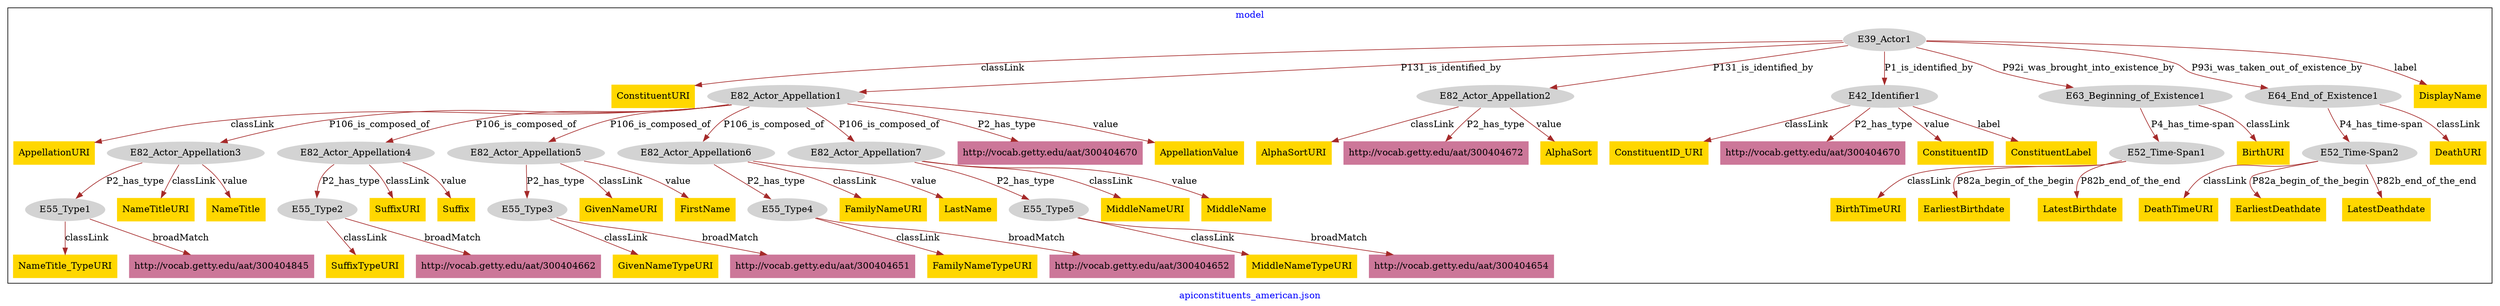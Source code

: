 digraph n0 {
fontcolor="blue"
remincross="true"
label="apiconstituents_american.json"
subgraph cluster {
label="model"
n2[style="filled",color="white",fillcolor="lightgray",label="E39_Actor1"];
n3[shape="plaintext",style="filled",fillcolor="gold",label="ConstituentURI"];
n4[style="filled",color="white",fillcolor="lightgray",label="E82_Actor_Appellation1"];
n5[style="filled",color="white",fillcolor="lightgray",label="E82_Actor_Appellation2"];
n6[style="filled",color="white",fillcolor="lightgray",label="E42_Identifier1"];
n7[style="filled",color="white",fillcolor="lightgray",label="E63_Beginning_of_Existence1"];
n8[style="filled",color="white",fillcolor="lightgray",label="E64_End_of_Existence1"];
n9[shape="plaintext",style="filled",fillcolor="gold",label="DisplayName"];
n10[shape="plaintext",style="filled",fillcolor="gold",label="ConstituentID_URI"];
n11[shape="plaintext",style="filled",fillcolor="#CC7799",label="http://vocab.getty.edu/aat/300404670"];
n12[shape="plaintext",style="filled",fillcolor="gold",label="ConstituentID"];
n13[shape="plaintext",style="filled",fillcolor="gold",label="ConstituentLabel"];
n14[style="filled",color="white",fillcolor="lightgray",label="E52_Time-Span1"];
n15[shape="plaintext",style="filled",fillcolor="gold",label="BirthTimeURI"];
n16[shape="plaintext",style="filled",fillcolor="gold",label="EarliestBirthdate"];
n17[shape="plaintext",style="filled",fillcolor="gold",label="LatestBirthdate"];
n18[style="filled",color="white",fillcolor="lightgray",label="E52_Time-Span2"];
n19[shape="plaintext",style="filled",fillcolor="gold",label="DeathTimeURI"];
n20[shape="plaintext",style="filled",fillcolor="gold",label="EarliestDeathdate"];
n21[shape="plaintext",style="filled",fillcolor="gold",label="LatestDeathdate"];
n22[style="filled",color="white",fillcolor="lightgray",label="E55_Type1"];
n23[shape="plaintext",style="filled",fillcolor="gold",label="NameTitle_TypeURI"];
n24[shape="plaintext",style="filled",fillcolor="#CC7799",label="http://vocab.getty.edu/aat/300404845"];
n25[style="filled",color="white",fillcolor="lightgray",label="E55_Type2"];
n26[shape="plaintext",style="filled",fillcolor="gold",label="SuffixTypeURI"];
n27[shape="plaintext",style="filled",fillcolor="#CC7799",label="http://vocab.getty.edu/aat/300404662"];
n28[style="filled",color="white",fillcolor="lightgray",label="E55_Type3"];
n29[shape="plaintext",style="filled",fillcolor="gold",label="GivenNameTypeURI"];
n30[shape="plaintext",style="filled",fillcolor="#CC7799",label="http://vocab.getty.edu/aat/300404651"];
n31[style="filled",color="white",fillcolor="lightgray",label="E55_Type4"];
n32[shape="plaintext",style="filled",fillcolor="gold",label="FamilyNameTypeURI"];
n33[shape="plaintext",style="filled",fillcolor="#CC7799",label="http://vocab.getty.edu/aat/300404652"];
n34[style="filled",color="white",fillcolor="lightgray",label="E55_Type5"];
n35[shape="plaintext",style="filled",fillcolor="gold",label="MiddleNameTypeURI"];
n36[shape="plaintext",style="filled",fillcolor="#CC7799",label="http://vocab.getty.edu/aat/300404654"];
n37[shape="plaintext",style="filled",fillcolor="gold",label="BirthURI"];
n38[shape="plaintext",style="filled",fillcolor="gold",label="DeathURI"];
n39[shape="plaintext",style="filled",fillcolor="gold",label="AppellationURI"];
n40[style="filled",color="white",fillcolor="lightgray",label="E82_Actor_Appellation3"];
n41[style="filled",color="white",fillcolor="lightgray",label="E82_Actor_Appellation4"];
n42[style="filled",color="white",fillcolor="lightgray",label="E82_Actor_Appellation5"];
n43[style="filled",color="white",fillcolor="lightgray",label="E82_Actor_Appellation6"];
n44[style="filled",color="white",fillcolor="lightgray",label="E82_Actor_Appellation7"];
n45[shape="plaintext",style="filled",fillcolor="#CC7799",label="http://vocab.getty.edu/aat/300404670"];
n46[shape="plaintext",style="filled",fillcolor="gold",label="AppellationValue"];
n47[shape="plaintext",style="filled",fillcolor="gold",label="AlphaSortURI"];
n48[shape="plaintext",style="filled",fillcolor="#CC7799",label="http://vocab.getty.edu/aat/300404672"];
n49[shape="plaintext",style="filled",fillcolor="gold",label="AlphaSort"];
n50[shape="plaintext",style="filled",fillcolor="gold",label="NameTitleURI"];
n51[shape="plaintext",style="filled",fillcolor="gold",label="NameTitle"];
n52[shape="plaintext",style="filled",fillcolor="gold",label="SuffixURI"];
n53[shape="plaintext",style="filled",fillcolor="gold",label="Suffix"];
n54[shape="plaintext",style="filled",fillcolor="gold",label="GivenNameURI"];
n55[shape="plaintext",style="filled",fillcolor="gold",label="FirstName"];
n56[shape="plaintext",style="filled",fillcolor="gold",label="FamilyNameURI"];
n57[shape="plaintext",style="filled",fillcolor="gold",label="LastName"];
n58[shape="plaintext",style="filled",fillcolor="gold",label="MiddleNameURI"];
n59[shape="plaintext",style="filled",fillcolor="gold",label="MiddleName"];
}
n2 -> n3[color="brown",fontcolor="black",label="classLink"]
n2 -> n4[color="brown",fontcolor="black",label="P131_is_identified_by"]
n2 -> n5[color="brown",fontcolor="black",label="P131_is_identified_by"]
n2 -> n6[color="brown",fontcolor="black",label="P1_is_identified_by"]
n2 -> n7[color="brown",fontcolor="black",label="P92i_was_brought_into_existence_by"]
n2 -> n8[color="brown",fontcolor="black",label="P93i_was_taken_out_of_existence_by"]
n2 -> n9[color="brown",fontcolor="black",label="label"]
n6 -> n10[color="brown",fontcolor="black",label="classLink"]
n6 -> n11[color="brown",fontcolor="black",label="P2_has_type"]
n6 -> n12[color="brown",fontcolor="black",label="value"]
n6 -> n13[color="brown",fontcolor="black",label="label"]
n14 -> n15[color="brown",fontcolor="black",label="classLink"]
n14 -> n16[color="brown",fontcolor="black",label="P82a_begin_of_the_begin"]
n14 -> n17[color="brown",fontcolor="black",label="P82b_end_of_the_end"]
n18 -> n19[color="brown",fontcolor="black",label="classLink"]
n18 -> n20[color="brown",fontcolor="black",label="P82a_begin_of_the_begin"]
n18 -> n21[color="brown",fontcolor="black",label="P82b_end_of_the_end"]
n22 -> n23[color="brown",fontcolor="black",label="classLink"]
n22 -> n24[color="brown",fontcolor="black",label="broadMatch"]
n25 -> n26[color="brown",fontcolor="black",label="classLink"]
n25 -> n27[color="brown",fontcolor="black",label="broadMatch"]
n28 -> n29[color="brown",fontcolor="black",label="classLink"]
n28 -> n30[color="brown",fontcolor="black",label="broadMatch"]
n31 -> n32[color="brown",fontcolor="black",label="classLink"]
n31 -> n33[color="brown",fontcolor="black",label="broadMatch"]
n34 -> n35[color="brown",fontcolor="black",label="classLink"]
n34 -> n36[color="brown",fontcolor="black",label="broadMatch"]
n7 -> n37[color="brown",fontcolor="black",label="classLink"]
n7 -> n14[color="brown",fontcolor="black",label="P4_has_time-span"]
n8 -> n38[color="brown",fontcolor="black",label="classLink"]
n8 -> n18[color="brown",fontcolor="black",label="P4_has_time-span"]
n4 -> n39[color="brown",fontcolor="black",label="classLink"]
n4 -> n40[color="brown",fontcolor="black",label="P106_is_composed_of"]
n4 -> n41[color="brown",fontcolor="black",label="P106_is_composed_of"]
n4 -> n42[color="brown",fontcolor="black",label="P106_is_composed_of"]
n4 -> n43[color="brown",fontcolor="black",label="P106_is_composed_of"]
n4 -> n44[color="brown",fontcolor="black",label="P106_is_composed_of"]
n4 -> n45[color="brown",fontcolor="black",label="P2_has_type"]
n4 -> n46[color="brown",fontcolor="black",label="value"]
n5 -> n47[color="brown",fontcolor="black",label="classLink"]
n5 -> n48[color="brown",fontcolor="black",label="P2_has_type"]
n5 -> n49[color="brown",fontcolor="black",label="value"]
n40 -> n50[color="brown",fontcolor="black",label="classLink"]
n40 -> n22[color="brown",fontcolor="black",label="P2_has_type"]
n40 -> n51[color="brown",fontcolor="black",label="value"]
n41 -> n52[color="brown",fontcolor="black",label="classLink"]
n41 -> n25[color="brown",fontcolor="black",label="P2_has_type"]
n41 -> n53[color="brown",fontcolor="black",label="value"]
n42 -> n54[color="brown",fontcolor="black",label="classLink"]
n42 -> n28[color="brown",fontcolor="black",label="P2_has_type"]
n42 -> n55[color="brown",fontcolor="black",label="value"]
n43 -> n56[color="brown",fontcolor="black",label="classLink"]
n43 -> n31[color="brown",fontcolor="black",label="P2_has_type"]
n43 -> n57[color="brown",fontcolor="black",label="value"]
n44 -> n58[color="brown",fontcolor="black",label="classLink"]
n44 -> n34[color="brown",fontcolor="black",label="P2_has_type"]
n44 -> n59[color="brown",fontcolor="black",label="value"]
}
